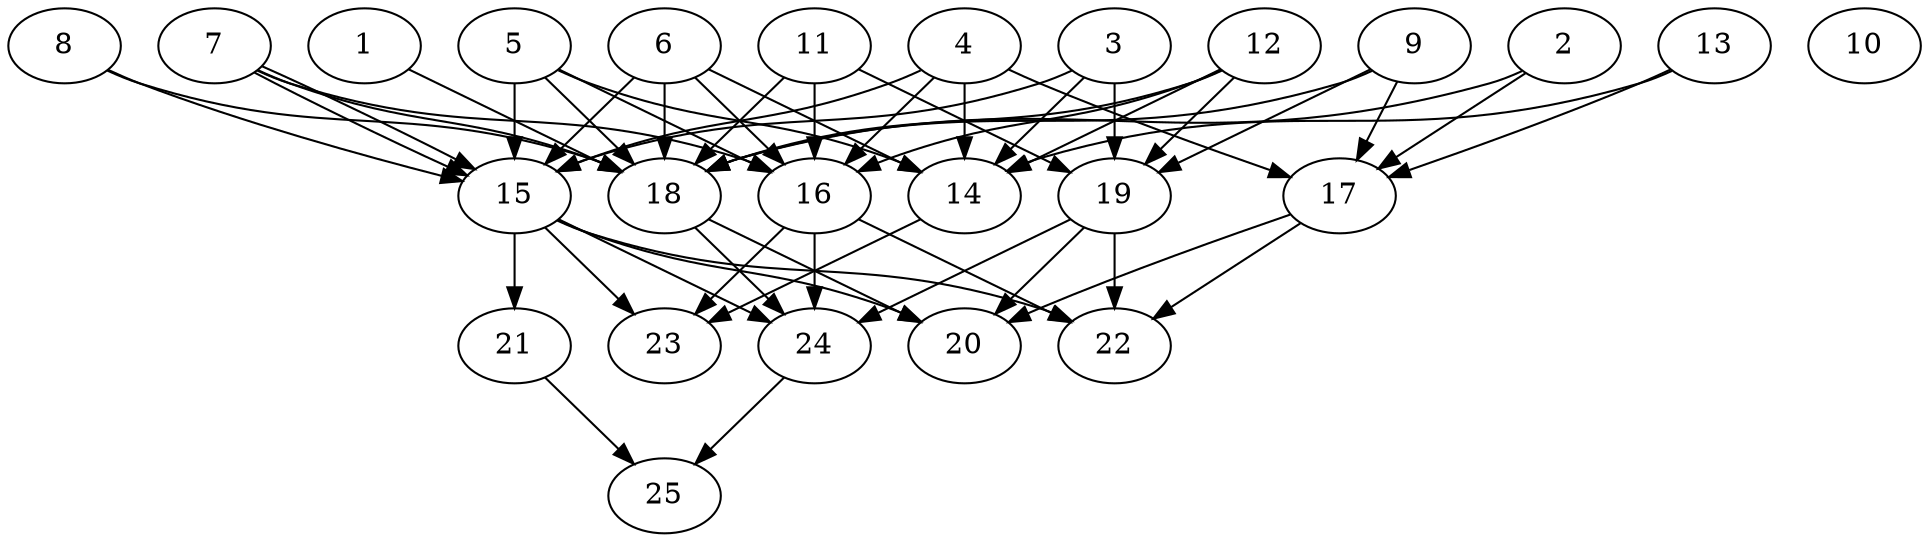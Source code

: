 // DAG automatically generated by daggen at Thu Oct  3 14:00:40 2019
// ./daggen --dot -n 25 --ccr 0.4 --fat 0.7 --regular 0.5 --density 0.7 --mindata 5242880 --maxdata 52428800 
digraph G {
  1 [size="27509760", alpha="0.06", expect_size="11003904"] 
  1 -> 18 [size ="11003904"]
  2 [size="87595520", alpha="0.13", expect_size="35038208"] 
  2 -> 17 [size ="35038208"]
  2 -> 18 [size ="35038208"]
  3 [size="28718080", alpha="0.18", expect_size="11487232"] 
  3 -> 14 [size ="11487232"]
  3 -> 15 [size ="11487232"]
  3 -> 19 [size ="11487232"]
  4 [size="31354880", alpha="0.03", expect_size="12541952"] 
  4 -> 14 [size ="12541952"]
  4 -> 15 [size ="12541952"]
  4 -> 16 [size ="12541952"]
  4 -> 17 [size ="12541952"]
  5 [size="115340800", alpha="0.10", expect_size="46136320"] 
  5 -> 14 [size ="46136320"]
  5 -> 15 [size ="46136320"]
  5 -> 16 [size ="46136320"]
  5 -> 18 [size ="46136320"]
  6 [size="25832960", alpha="0.11", expect_size="10333184"] 
  6 -> 14 [size ="10333184"]
  6 -> 15 [size ="10333184"]
  6 -> 16 [size ="10333184"]
  6 -> 18 [size ="10333184"]
  7 [size="97856000", alpha="0.10", expect_size="39142400"] 
  7 -> 15 [size ="39142400"]
  7 -> 15 [size ="39142400"]
  7 -> 16 [size ="39142400"]
  7 -> 18 [size ="39142400"]
  8 [size="73776640", alpha="0.18", expect_size="29510656"] 
  8 -> 15 [size ="29510656"]
  8 -> 18 [size ="29510656"]
  9 [size="112855040", alpha="0.11", expect_size="45142016"] 
  9 -> 17 [size ="45142016"]
  9 -> 18 [size ="45142016"]
  9 -> 19 [size ="45142016"]
  10 [size="112788480", alpha="0.13", expect_size="45115392"] 
  11 [size="107256320", alpha="0.11", expect_size="42902528"] 
  11 -> 16 [size ="42902528"]
  11 -> 18 [size ="42902528"]
  11 -> 19 [size ="42902528"]
  12 [size="26286080", alpha="0.11", expect_size="10514432"] 
  12 -> 14 [size ="10514432"]
  12 -> 16 [size ="10514432"]
  12 -> 18 [size ="10514432"]
  12 -> 19 [size ="10514432"]
  13 [size="100088320", alpha="0.18", expect_size="40035328"] 
  13 -> 14 [size ="40035328"]
  13 -> 17 [size ="40035328"]
  14 [size="88404480", alpha="0.15", expect_size="35361792"] 
  14 -> 23 [size ="35361792"]
  15 [size="108290560", alpha="0.16", expect_size="43316224"] 
  15 -> 20 [size ="43316224"]
  15 -> 21 [size ="43316224"]
  15 -> 22 [size ="43316224"]
  15 -> 23 [size ="43316224"]
  15 -> 24 [size ="43316224"]
  16 [size="49195520", alpha="0.06", expect_size="19678208"] 
  16 -> 22 [size ="19678208"]
  16 -> 23 [size ="19678208"]
  16 -> 24 [size ="19678208"]
  17 [size="116032000", alpha="0.06", expect_size="46412800"] 
  17 -> 20 [size ="46412800"]
  17 -> 22 [size ="46412800"]
  18 [size="56983040", alpha="0.12", expect_size="22793216"] 
  18 -> 20 [size ="22793216"]
  18 -> 24 [size ="22793216"]
  19 [size="46236160", alpha="0.12", expect_size="18494464"] 
  19 -> 20 [size ="18494464"]
  19 -> 22 [size ="18494464"]
  19 -> 24 [size ="18494464"]
  20 [size="111828480", alpha="0.18", expect_size="44731392"] 
  21 [size="68871680", alpha="0.06", expect_size="27548672"] 
  21 -> 25 [size ="27548672"]
  22 [size="13391360", alpha="0.06", expect_size="5356544"] 
  23 [size="75358720", alpha="0.10", expect_size="30143488"] 
  24 [size="63050240", alpha="0.16", expect_size="25220096"] 
  24 -> 25 [size ="25220096"]
  25 [size="34695680", alpha="0.19", expect_size="13878272"] 
}
